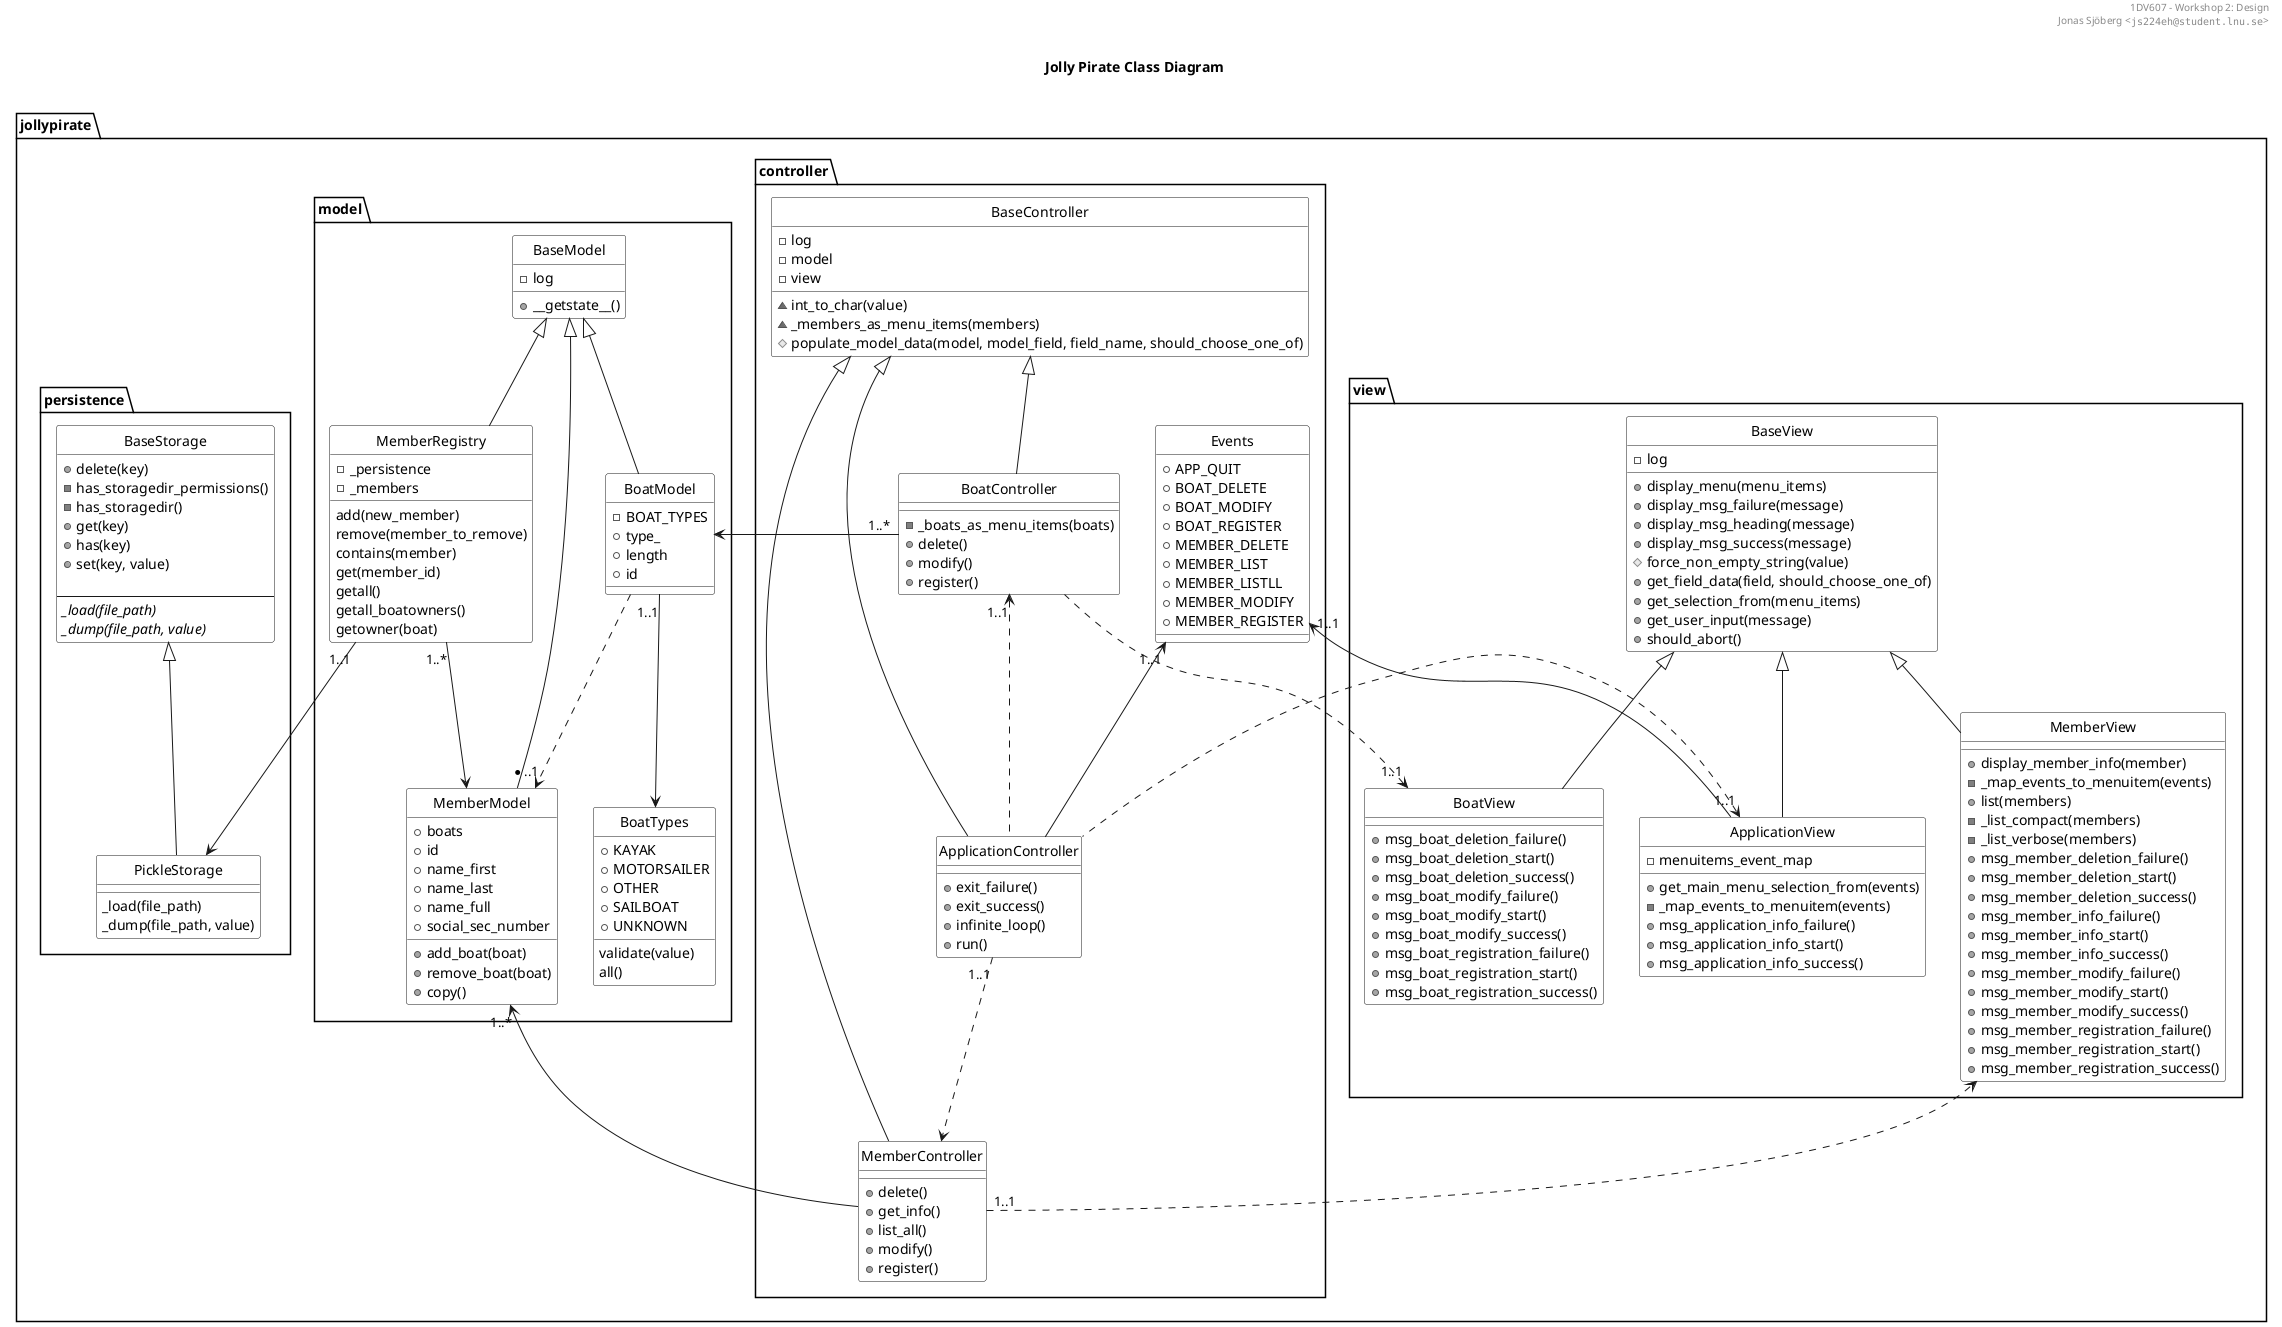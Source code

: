 ' ~~~~~~~~~~~~~~~~~~~~~~~~~~~~~~~~~~~~~~~~~~~~~~~~~~~~~~
' 1DV607 -- Object-Oriented Design and Analysis with UML
' Workshop 2: Design
' ~~~~~~~~~~~~~~~~~~~~~~~~~~~~~~~~~~~~~~~~~~~~~~~~~~~~~~
' Created by Jonas Sjöberg (js224eh) on 2017-10-03.
' Linnaeus University
' ""js224eh@student.lnu.se""
' ""http://www.jonasjberg.com""
' ""https://github.com/jonasjberg""

@startuml
' ______________________________________________________________________________
' ____ CONFIGURATION OPTIONS ___________________________________________________
' debug flag creates a 'svek.dot' and 'svek.svg' file in ~/
' !pragma svek_trace on
' allow_mixing

skinparam {
    monochrome true
    'backgroundColor transparent
    classBackgroundColor transparent
    style strictuml
}

' ______________________________________________________________________________
' ____ CLASS DIAGRAM ___________________________________________________________

header
1DV607 - Workshop 2: Design
Jonas Sjöberg <""js224eh@student.lnu.se"">
end header

title \nJolly Pirate Class Diagram\n

namespace jollypirate.controller {
    class BaseController {
        - log
        - model
        - view

        ~ int_to_char(value)
        ~ _members_as_menu_items(members)
        # populate_model_data(model, model_field, field_name, should_choose_one_of)
    }

    class ApplicationController {
        + exit_failure()
        + exit_success()
        + infinite_loop()
        + run()
    }

    class BoatController {
        - _boats_as_menu_items(boats)
        + delete()
        + modify()
        + register()
    }

    class MemberController {
        + delete()
        + get_info()
        + list_all()
        + modify()
        + register()
    }

    class Events {
        + APP_QUIT
        + BOAT_DELETE
        + BOAT_MODIFY
        + BOAT_REGISTER
        + MEMBER_DELETE
        + MEMBER_LIST
        + MEMBER_LISTLL
        + MEMBER_MODIFY
        + MEMBER_REGISTER
    }

    BaseController <|-- ApplicationController
    BaseController <|-- BoatController
    BaseController <|-- MemberController

    Events "1..1" <-- ApplicationController
}


namespace jollypirate.model {
    class BaseModel {
        - log

        + __getstate__()
    }

    class BoatModel {
        - BOAT_TYPES
        + type_
        + length
        + id
    }
    class BoatTypes {
        + KAYAK
        + MOTORSAILER
        + OTHER
        + SAILBOAT
        + UNKNOWN

        validate(value)
        all()
    }
    BoatModel "1..1" --> BoatTypes

    class MemberModel {
        + boats
        + id
        + name_first
        + name_last
        + name_full
        + social_sec_number

        + add_boat(boat)
        + remove_boat(boat)
        + copy()
    }

    class MemberRegistry {
        - _persistence
        - _members

        add(new_member)
        remove(member_to_remove)
        contains(member)
        get(member_id)
        getall()
        getall_boatowners()
        getowner(boat)
    }

    BaseModel <|-- BoatModel
    BaseModel <|-- MemberModel
    BaseModel <|-- MemberRegistry
}


namespace jollypirate.view {
    class BaseView {
        - log

        + display_menu(menu_items)
        + display_msg_failure(message)
        + display_msg_heading(message)
        + display_msg_success(message)
        # force_non_empty_string(value)
        + get_field_data(field, should_choose_one_of)
        + get_selection_from(menu_items)
        + get_user_input(message)
        + should_abort()
    }

    class ApplicationView {
        - menuitems_event_map

        + get_main_menu_selection_from(events)
        - _map_events_to_menuitem(events)
        + msg_application_info_failure()
        + msg_application_info_start()
        + msg_application_info_success()
    }

    class BoatView {
        + msg_boat_deletion_failure()
        + msg_boat_deletion_start()
        + msg_boat_deletion_success()
        + msg_boat_modify_failure()
        + msg_boat_modify_start()
        + msg_boat_modify_success()
        + msg_boat_registration_failure()
        + msg_boat_registration_start()
        + msg_boat_registration_success()
    }

    class MemberView {
        + display_member_info(member)
        - _map_events_to_menuitem(events)
        + list(members)
        - _list_compact(members)
        - _list_verbose(members)
        + msg_member_deletion_failure()
        + msg_member_deletion_start()
        + msg_member_deletion_success()
        + msg_member_info_failure()
        + msg_member_info_start()
        + msg_member_info_success()
        + msg_member_modify_failure()
        + msg_member_modify_start()
        + msg_member_modify_success()
        + msg_member_registration_failure()
        + msg_member_registration_start()
        + msg_member_registration_success()
    }

    BaseView <|-- ApplicationView
    BaseView <|-- BoatView
    BaseView <|-- MemberView

    jollypirate.controller.Events "1..1" <-- ApplicationView
}

namespace jollypirate.persistence {
    class BaseStorage {
        + delete(key)
        - has_storagedir_permissions()
        - has_storagedir()
        + get(key)
        + has(key)
        + set(key, value)

        ---
        {abstract} _load(file_path)
        {abstract} _dump(file_path, value)
    }

    class PickleStorage {
        _load(file_path)
        _dump(file_path, value)
    }

    BaseStorage <|-- PickleStorage
}

jollypirate.model.MemberRegistry "1..1" --> jollypirate.persistence.PickleStorage
jollypirate.model.MemberRegistry "1..*" --> jollypirate.model.MemberModel
jollypirate.model.MemberModel "1..*" <-- jollypirate.controller.MemberController
jollypirate.model.BoatModel ..> "*..1" jollypirate.model.MemberModel

jollypirate.controller.BoatController "1..*" --> jollypirate.model.BoatModel
jollypirate.controller.BoatController "1..1" <.. jollypirate.controller.ApplicationController
jollypirate.controller.ApplicationController "1..1" ..> jollypirate.controller.MemberController

jollypirate.view.ApplicationView "1..1" <.. jollypirate.controller.ApplicationController
jollypirate.view.BoatView "1..1" <.. jollypirate.controller.BoatController
jollypirate.controller.MemberController "1..1" ..> jollypirate.view.MemberView
@enduml

